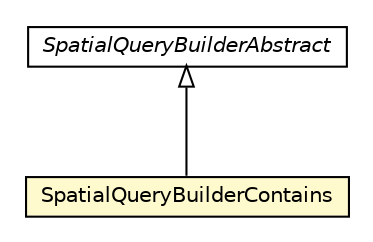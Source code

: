 #!/usr/local/bin/dot
#
# Class diagram 
# Generated by UMLGraph version R5_6-24-gf6e263 (http://www.umlgraph.org/)
#

digraph G {
	edge [fontname="Helvetica",fontsize=10,labelfontname="Helvetica",labelfontsize=10];
	node [fontname="Helvetica",fontsize=10,shape=plaintext];
	nodesep=0.25;
	ranksep=0.5;
	// com.orientechnologies.spatial.strategy.SpatialQueryBuilderContains
	c7869291 [label=<<table title="com.orientechnologies.spatial.strategy.SpatialQueryBuilderContains" border="0" cellborder="1" cellspacing="0" cellpadding="2" port="p" bgcolor="lemonChiffon" href="./SpatialQueryBuilderContains.html">
		<tr><td><table border="0" cellspacing="0" cellpadding="1">
<tr><td align="center" balign="center"> SpatialQueryBuilderContains </td></tr>
		</table></td></tr>
		</table>>, URL="./SpatialQueryBuilderContains.html", fontname="Helvetica", fontcolor="black", fontsize=10.0];
	// com.orientechnologies.spatial.strategy.SpatialQueryBuilderAbstract
	c7869293 [label=<<table title="com.orientechnologies.spatial.strategy.SpatialQueryBuilderAbstract" border="0" cellborder="1" cellspacing="0" cellpadding="2" port="p" href="./SpatialQueryBuilderAbstract.html">
		<tr><td><table border="0" cellspacing="0" cellpadding="1">
<tr><td align="center" balign="center"><font face="Helvetica-Oblique"> SpatialQueryBuilderAbstract </font></td></tr>
		</table></td></tr>
		</table>>, URL="./SpatialQueryBuilderAbstract.html", fontname="Helvetica", fontcolor="black", fontsize=10.0];
	//com.orientechnologies.spatial.strategy.SpatialQueryBuilderContains extends com.orientechnologies.spatial.strategy.SpatialQueryBuilderAbstract
	c7869293:p -> c7869291:p [dir=back,arrowtail=empty];
}

